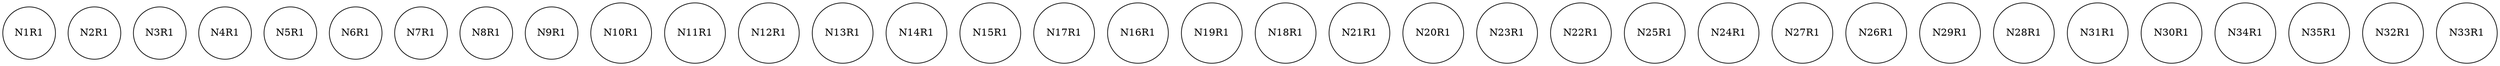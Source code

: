 graph ig {
    node [shape = circle];
    N1R1;
    N2R1;
    N3R1;
    N4R1;
    N5R1;
    N6R1;
    N7R1;
    N8R1;
    N9R1;
    N10R1;
    N11R1;
    N12R1;
    N13R1;
    N14R1;
    N15R1;
    N17R1;
    N16R1;
    N19R1;
    N18R1;
    N21R1;
    N20R1;
    N23R1;
    N22R1;
    N25R1;
    N24R1;
    N27R1;
    N26R1;
    N29R1;
    N28R1;
    N31R1;
    N30R1;
    N34R1;
    N35R1;
    N32R1;
    N33R1;
}

